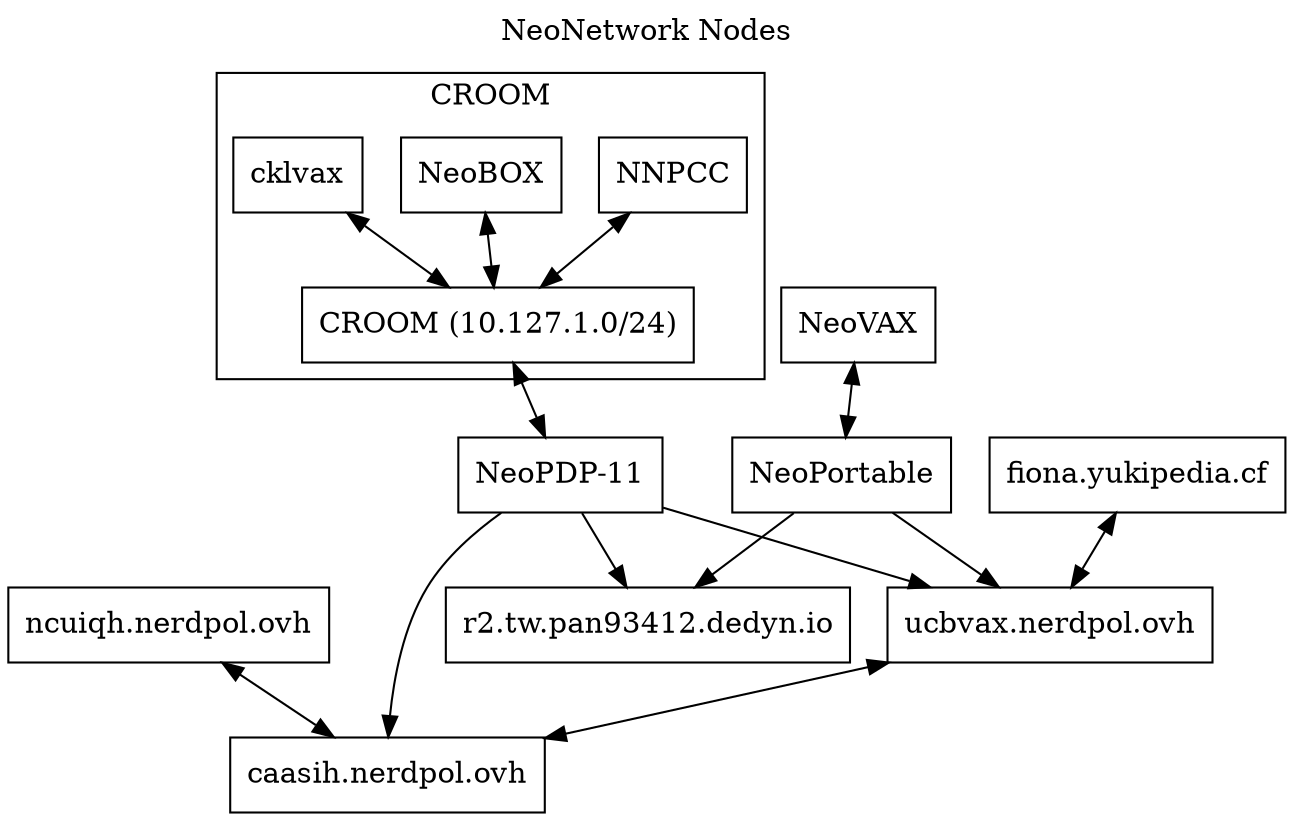 digraph "NeoNetwork Nodes"
{
	labelloc="t";
	label="NeoNetwork Nodes";
	rankdir=TD
	node [shape=box]
	c [label="caasih.nerdpol.ovh"]
	ucbvax [label="ucbvax.nerdpol.ovh"]
	np11 [label="NeoPDP-11"]
	croom [label="CROOM (10.127.1.0/24)"]
	np [label="NeoPortable"]
	nv [label="NeoVAX"]
	ncuiqh [label="ncuiqh.nerdpol.ovh"]
	fionaLHS [label="fiona.yukipedia.cf"]
	pan [label="r2.tw.pan93412.dedyn.io"]

	subgraph cluster_croom {
		label = "CROOM";

		NNPCC -> croom [dir=both]
		NeoBOX -> croom [dir=both]
		cklvax -> croom [dir=both]
	}

	np11 -> c
	np11 -> ucbvax
	np11 -> pan
	ucbvax -> c [dir=both]
	croom -> np11 [dir=both]
	np -> ucbvax
	nv -> np [dir=both]
	ncuiqh -> c [dir=both]
	fionaLHS -> ucbvax [dir=both]
	np -> pan
}
